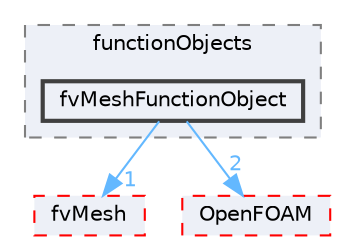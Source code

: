 digraph "src/finiteVolume/functionObjects/fvMeshFunctionObject"
{
 // LATEX_PDF_SIZE
  bgcolor="transparent";
  edge [fontname=Helvetica,fontsize=10,labelfontname=Helvetica,labelfontsize=10];
  node [fontname=Helvetica,fontsize=10,shape=box,height=0.2,width=0.4];
  compound=true
  subgraph clusterdir_931437ade13f2dce9ec0e9d87e341976 {
    graph [ bgcolor="#edf0f7", pencolor="grey50", label="functionObjects", fontname=Helvetica,fontsize=10 style="filled,dashed", URL="dir_931437ade13f2dce9ec0e9d87e341976.html",tooltip=""]
  dir_8d4058de119ae5cf1795f93aaada25e3 [label="fvMeshFunctionObject", fillcolor="#edf0f7", color="grey25", style="filled,bold", URL="dir_8d4058de119ae5cf1795f93aaada25e3.html",tooltip=""];
  }
  dir_c382fa095c9c33d8673c0dd60aaef275 [label="fvMesh", fillcolor="#edf0f7", color="red", style="filled,dashed", URL="dir_c382fa095c9c33d8673c0dd60aaef275.html",tooltip=""];
  dir_c5473ff19b20e6ec4dfe5c310b3778a8 [label="OpenFOAM", fillcolor="#edf0f7", color="red", style="filled,dashed", URL="dir_c5473ff19b20e6ec4dfe5c310b3778a8.html",tooltip=""];
  dir_8d4058de119ae5cf1795f93aaada25e3->dir_c382fa095c9c33d8673c0dd60aaef275 [headlabel="1", labeldistance=1.5 headhref="dir_001547_001544.html" href="dir_001547_001544.html" color="steelblue1" fontcolor="steelblue1"];
  dir_8d4058de119ae5cf1795f93aaada25e3->dir_c5473ff19b20e6ec4dfe5c310b3778a8 [headlabel="2", labeldistance=1.5 headhref="dir_001547_002695.html" href="dir_001547_002695.html" color="steelblue1" fontcolor="steelblue1"];
}
